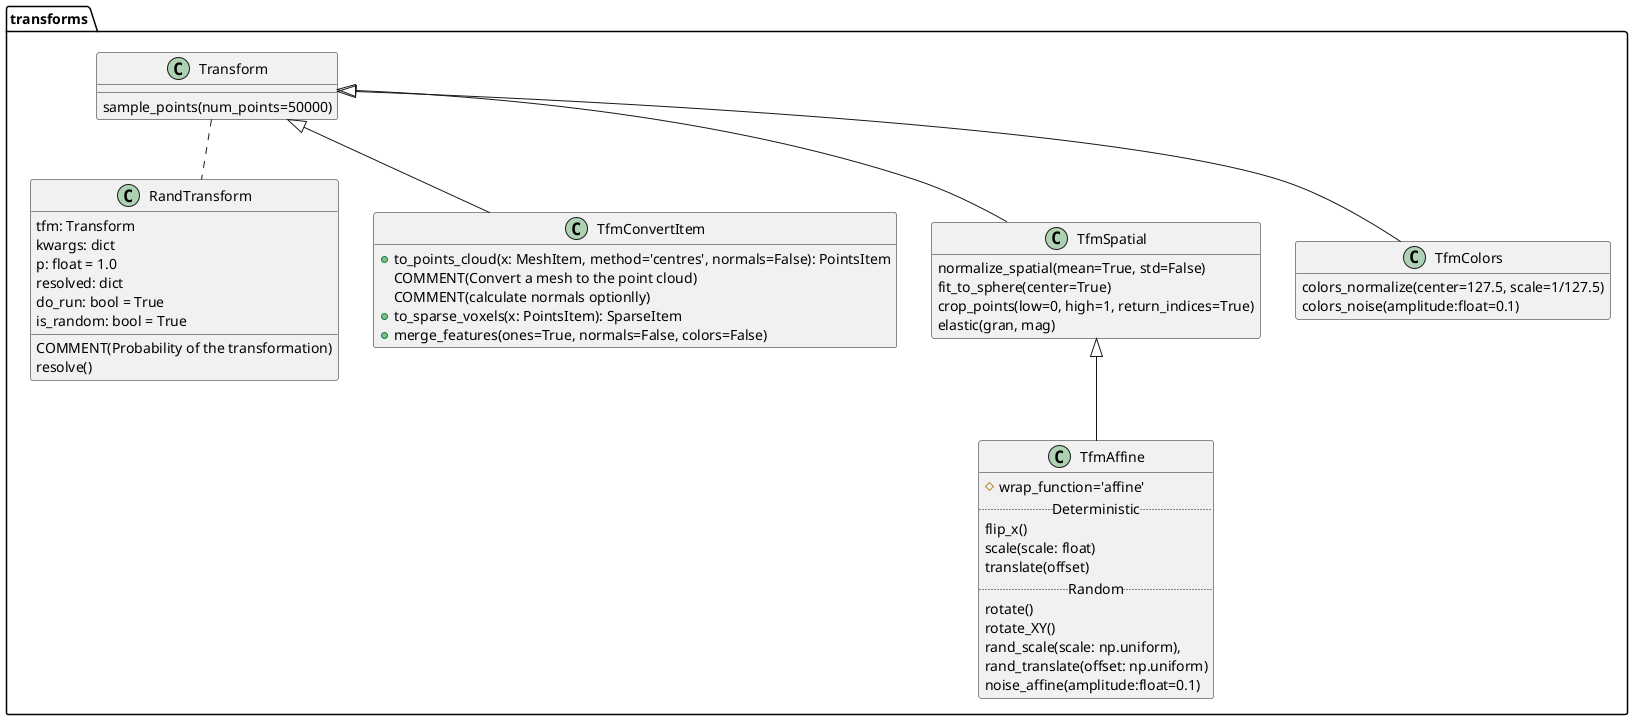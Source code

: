 @startuml

package "transforms" {

    together {
    class Transform {
      sample_points(num_points=50000)
    }

    class RandTransform {
        tfm: Transform
        kwargs: dict
        p: float = 1.0
          COMMENT(Probability of the transformation)
        resolved: dict
        do_run: bool = True
        is_random: bool = True
        resolve()
    }
    }

    class TfmConvertItem {
        +to_points_cloud(x: MeshItem, method='centres', normals=False): PointsItem
        {method} COMMENT(Convert a mesh to the point cloud)
        {method} COMMENT(calculate normals optionlly)
        +to_sparse_voxels(x: PointsItem): SparseItem
        +merge_features(ones=True, normals=False, colors=False)
    }
    hide TfmConvertItem fields


    class TfmSpatial {
        normalize_spatial(mean=True, std=False)
        fit_to_sphere(center=True)
        crop_points(low=0, high=1, return_indices=True)
        elastic(gran, mag)
    }

    hide TfmSpatial fields

    class TfmAffine {
      #wrap_function='affine'
      .. Deterministic ..
            flip_x()
            scale(scale: float)
            translate(offset)
      .. Random ..
            rotate()
            rotate_XY()
            rand_scale(scale: np.uniform),
            rand_translate(offset: np.uniform)
            noise_affine(amplitude:float=0.1)
    }


    class TfmColors {
        colors_normalize(center=127.5, scale=1/127.5)
        colors_noise(amplitude:float=0.1)
    }
    hide TfmColors fields

    class Unclassified_Yet<? where to> {
    }
    remove Unclassified_Yet
    

    Transform .. RandTransform
    Transform  <|-- TfmConvertItem
    Transform  <|-- TfmSpatial
    TfmSpatial  <|-- TfmAffine
    Transform  <|-- TfmColors

}


@enduml
